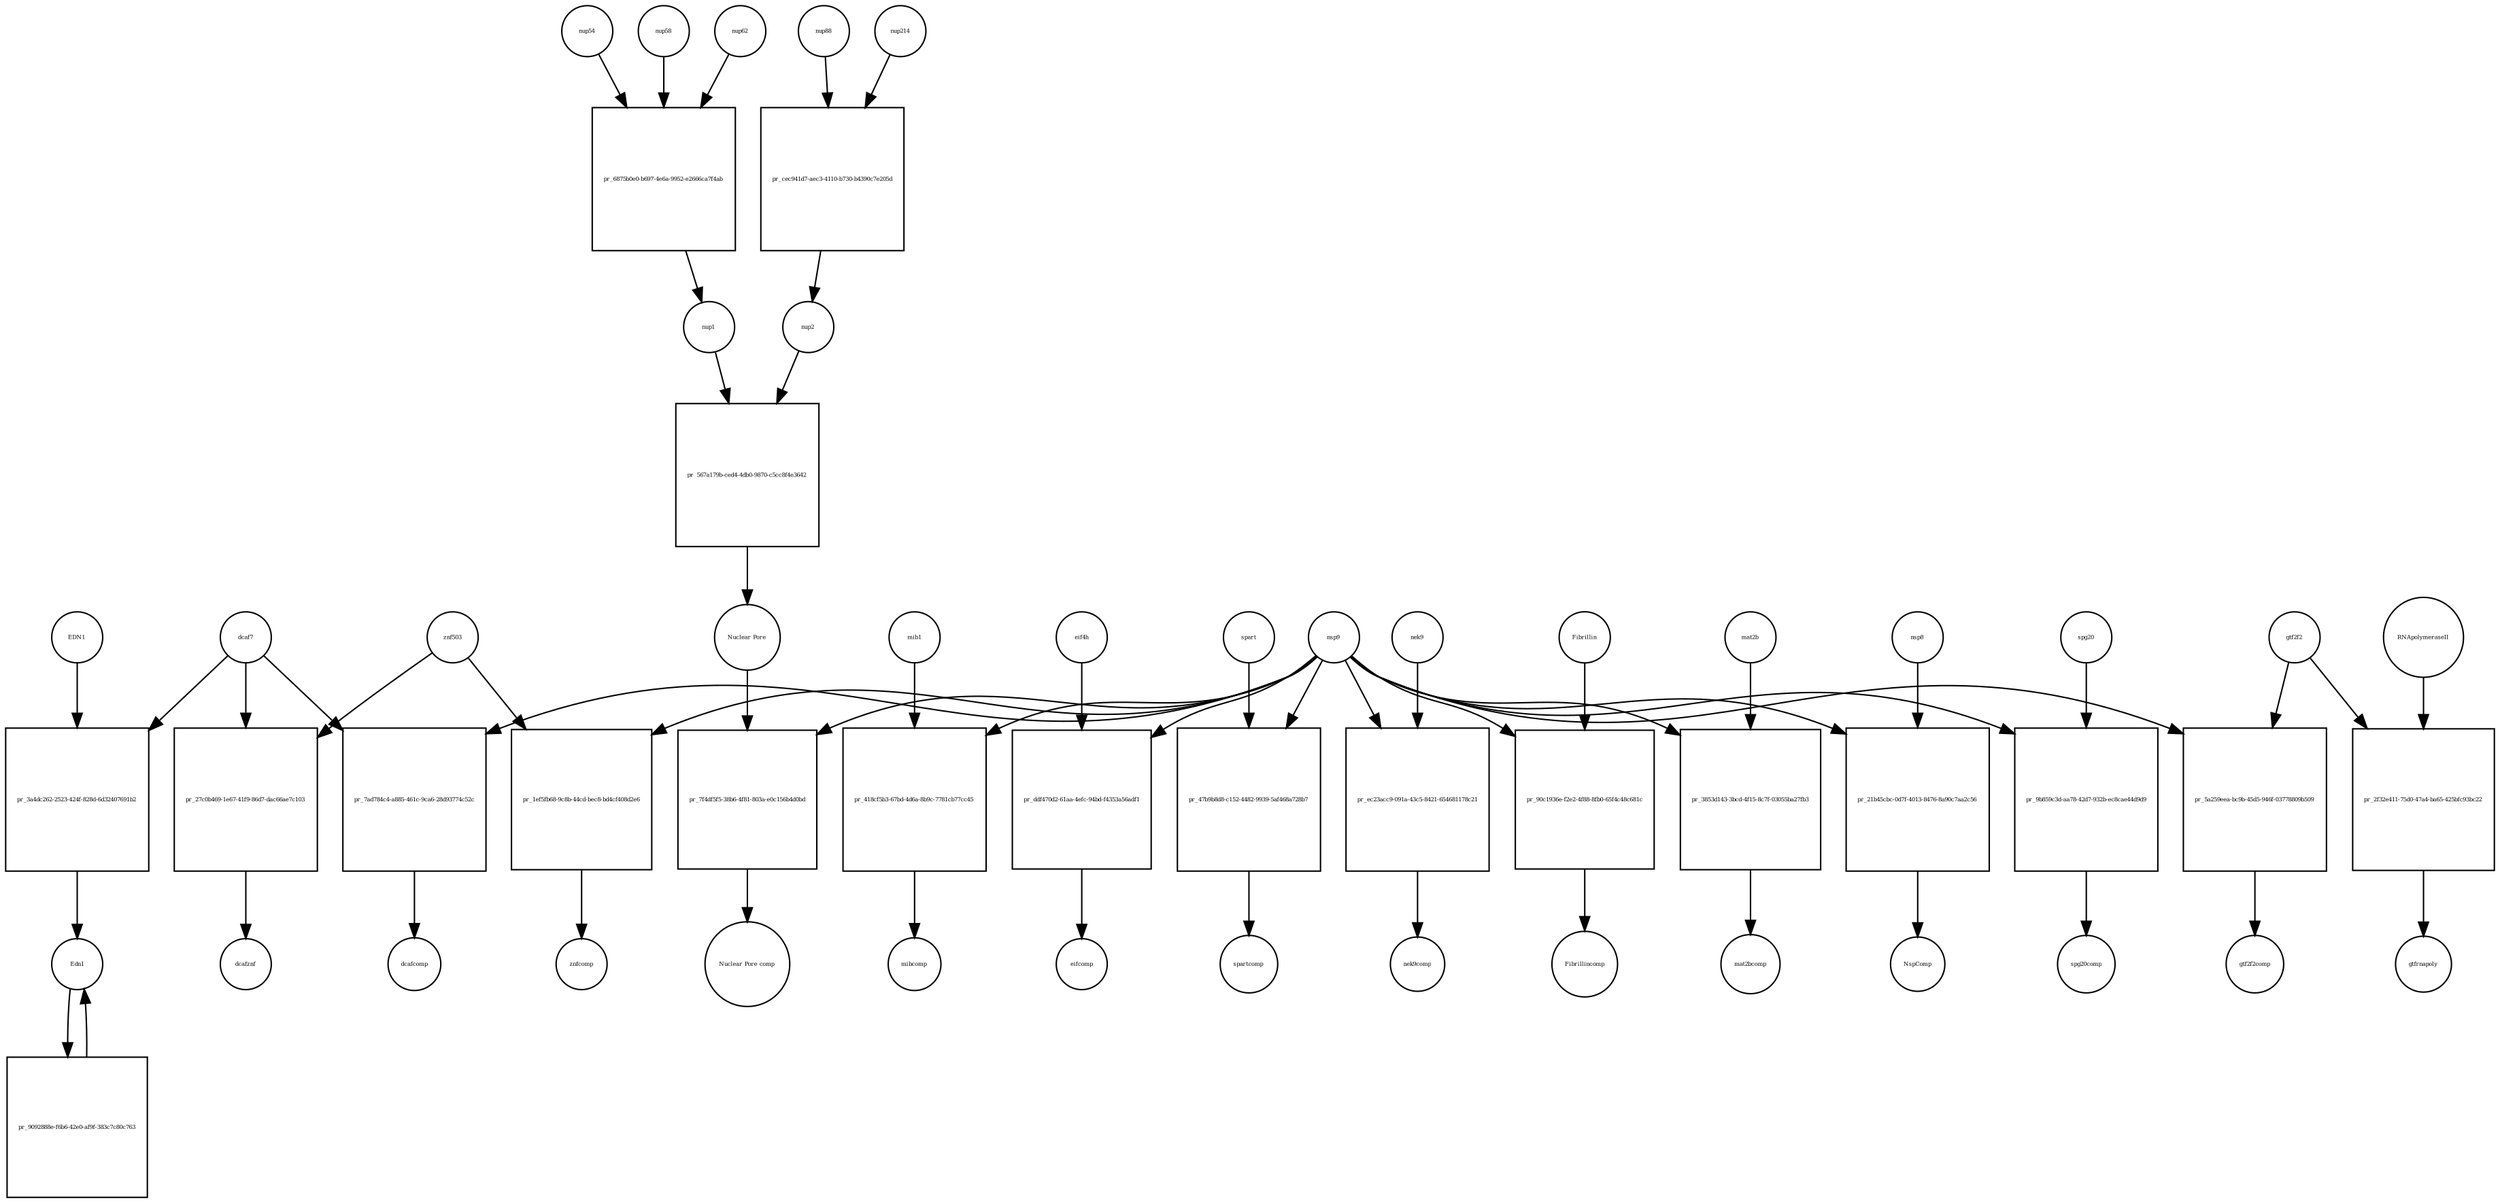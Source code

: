 strict digraph  {
nup1 [annotation="", bipartite=0, cls=complex, fontsize=4, label=nup1, shape=circle];
"pr_567a179b-ced4-4db0-9870-c5cc8f4e3642" [annotation="", bipartite=1, cls=process, fontsize=4, label="pr_567a179b-ced4-4db0-9870-c5cc8f4e3642", shape=square];
nup2 [annotation="", bipartite=0, cls=complex, fontsize=4, label=nup2, shape=circle];
"Nuclear Pore" [annotation="", bipartite=0, cls=complex, fontsize=4, label="Nuclear Pore", shape=circle];
nup214 [annotation=urn_miriam_uniprot_P35658, bipartite=0, cls=macromolecule, fontsize=4, label=nup214, shape=circle];
"pr_cec941d7-aec3-4110-b730-b4390c7e205d" [annotation="", bipartite=1, cls=process, fontsize=4, label="pr_cec941d7-aec3-4110-b730-b4390c7e205d", shape=square];
nup88 [annotation=urn_miriam_uniprot_Q99567, bipartite=0, cls=macromolecule, fontsize=4, label=nup88, shape=circle];
nup54 [annotation=urn_miriam_uniprot_Q7Z3B4, bipartite=0, cls=macromolecule, fontsize=4, label=nup54, shape=circle];
"pr_6875b0e0-b697-4e6a-9952-e2666ca7f4ab" [annotation="", bipartite=1, cls=process, fontsize=4, label="pr_6875b0e0-b697-4e6a-9952-e2666ca7f4ab", shape=square];
nup58 [annotation=urn_miriam_uniprot_Q9BVL2, bipartite=0, cls=macromolecule, fontsize=4, label=nup58, shape=circle];
nup62 [annotation=urn_miriam_uniprot_P37198, bipartite=0, cls=macromolecule, fontsize=4, label=nup62, shape=circle];
nsp9 [annotation=urn_miriam_uniprot_P0DTD1, bipartite=0, cls=macromolecule, fontsize=4, label=nsp9, shape=circle];
"pr_7f4df5f5-38b6-4f81-803a-e0c156b4d0bd" [annotation="", bipartite=1, cls=process, fontsize=4, label="pr_7f4df5f5-38b6-4f81-803a-e0c156b4d0bd", shape=square];
"Nuclear Pore comp" [annotation="", bipartite=0, cls=complex, fontsize=4, label="Nuclear Pore comp", shape=circle];
znf503 [annotation=urn_miriam_uniprot_Q96F45, bipartite=0, cls=macromolecule, fontsize=4, label=znf503, shape=circle];
"pr_27c0b469-1e67-41f9-86d7-dac66ae7c103" [annotation="", bipartite=1, cls=process, fontsize=4, label="pr_27c0b469-1e67-41f9-86d7-dac66ae7c103", shape=square];
dcaf7 [annotation=urn_miriam_uniprot_P61962, bipartite=0, cls=macromolecule, fontsize=4, label=dcaf7, shape=circle];
dcafznf [annotation="", bipartite=0, cls=complex, fontsize=4, label=dcafznf, shape=circle];
mib1 [annotation=urn_miriam_uniprot_Q86YT6, bipartite=0, cls=macromolecule, fontsize=4, label=mib1, shape=circle];
"pr_418cf5b3-67bd-4d6a-8b9c-7781cb77cc45" [annotation="", bipartite=1, cls=process, fontsize=4, label="pr_418cf5b3-67bd-4d6a-8b9c-7781cb77cc45", shape=square];
mibcomp [annotation="", bipartite=0, cls=complex, fontsize=4, label=mibcomp, shape=circle];
"pr_1ef5fb68-9c8b-44cd-bec8-bd4cf408d2e6" [annotation="", bipartite=1, cls=process, fontsize=4, label="pr_1ef5fb68-9c8b-44cd-bec8-bd4cf408d2e6", shape=square];
znfcomp [annotation="", bipartite=0, cls=complex, fontsize=4, label=znfcomp, shape=circle];
"pr_7ad784c4-a885-461c-9ca6-28d93774c52c" [annotation="", bipartite=1, cls=process, fontsize=4, label="pr_7ad784c4-a885-461c-9ca6-28d93774c52c", shape=square];
dcafcomp [annotation="", bipartite=0, cls=complex, fontsize=4, label=dcafcomp, shape=circle];
"pr_ddf470d2-61aa-4efc-94bd-f4353a56adf1" [annotation="", bipartite=1, cls=process, fontsize=4, label="pr_ddf470d2-61aa-4efc-94bd-f4353a56adf1", shape=square];
eif4h [annotation=urn_miriam_uniprot_Q15056, bipartite=0, cls=macromolecule, fontsize=4, label=eif4h, shape=circle];
eifcomp [annotation="", bipartite=0, cls=complex, fontsize=4, label=eifcomp, shape=circle];
spart [annotation=urn_miriam_uniprot_Q8N0X7, bipartite=0, cls=macromolecule, fontsize=4, label=spart, shape=circle];
"pr_47b9b8d8-c152-4482-9939-5af468a728b7" [annotation="", bipartite=1, cls=process, fontsize=4, label="pr_47b9b8d8-c152-4482-9939-5af468a728b7", shape=square];
spartcomp [annotation="", bipartite=0, cls=complex, fontsize=4, label=spartcomp, shape=circle];
"pr_ec23acc9-091a-43c5-8421-654681178c21" [annotation="", bipartite=1, cls=process, fontsize=4, label="pr_ec23acc9-091a-43c5-8421-654681178c21", shape=square];
nek9 [annotation=urn_miriam_uniprot_Q8TD19, bipartite=0, cls=macromolecule, fontsize=4, label=nek9, shape=circle];
nek9comp [annotation="", bipartite=0, cls=complex, fontsize=4, label=nek9comp, shape=circle];
"pr_90c1936e-f2e2-4f88-8fb0-65f4c48c681c" [annotation="", bipartite=1, cls=process, fontsize=4, label="pr_90c1936e-f2e2-4f88-8fb0-65f4c48c681c", shape=square];
Fibrillin [annotation="", bipartite=0, cls=complex, fontsize=4, label=Fibrillin, shape=circle];
Fibrillincomp [annotation="", bipartite=0, cls=complex, fontsize=4, label=Fibrillincomp, shape=circle];
gtf2f2 [annotation=urn_miriam_uniprot_P13984, bipartite=0, cls=macromolecule, fontsize=4, label=gtf2f2, shape=circle];
"pr_5a259eea-bc9b-45d5-946f-03778809b509" [annotation="", bipartite=1, cls=process, fontsize=4, label="pr_5a259eea-bc9b-45d5-946f-03778809b509", shape=square];
gtf2f2comp [annotation="", bipartite=0, cls=complex, fontsize=4, label=gtf2f2comp, shape=circle];
mat2b [annotation=urn_miriam_uniprot_Q9NZL9, bipartite=0, cls=macromolecule, fontsize=4, label=mat2b, shape=circle];
"pr_3853d143-3bcd-4f15-8c7f-03055ba27fb3" [annotation="", bipartite=1, cls=process, fontsize=4, label="pr_3853d143-3bcd-4f15-8c7f-03055ba27fb3", shape=square];
mat2bcomp [annotation="", bipartite=0, cls=complex, fontsize=4, label=mat2bcomp, shape=circle];
Edn1 [annotation="", bipartite=0, cls="nucleic acid feature", fontsize=4, label=Edn1, shape=circle];
"pr_9092888e-f6b6-42e0-af9f-383c7c80c763" [annotation="", bipartite=1, cls=process, fontsize=4, label="pr_9092888e-f6b6-42e0-af9f-383c7c80c763", shape=square];
EDN1 [annotation="", bipartite=0, cls="nucleic acid feature", fontsize=4, label=EDN1, shape=circle];
"pr_3a4dc262-2523-424f-828d-6d32407691b2" [annotation="", bipartite=1, cls=process, fontsize=4, label="pr_3a4dc262-2523-424f-828d-6d32407691b2", shape=square];
RNApolymeraseII [annotation=urn_miriam_uniprot_P30876, bipartite=0, cls=macromolecule, fontsize=4, label=RNApolymeraseII, shape=circle];
"pr_2f32e411-75d0-47a4-ba65-425bfc93bc22" [annotation="", bipartite=1, cls=process, fontsize=4, label="pr_2f32e411-75d0-47a4-ba65-425bfc93bc22", shape=square];
gtfrnapoly [annotation="", bipartite=0, cls=complex, fontsize=4, label=gtfrnapoly, shape=circle];
"pr_21b45cbc-0d7f-4013-8476-8a90c7aa2c56" [annotation="", bipartite=1, cls=process, fontsize=4, label="pr_21b45cbc-0d7f-4013-8476-8a90c7aa2c56", shape=square];
nsp8 [annotation=urn_miriam_uniprot_P0DTD1, bipartite=0, cls=macromolecule, fontsize=4, label=nsp8, shape=circle];
NspComp [annotation="", bipartite=0, cls=complex, fontsize=4, label=NspComp, shape=circle];
"pr_9b859c3d-aa78-42d7-932b-ec8cae44d9d9" [annotation="", bipartite=1, cls=process, fontsize=4, label="pr_9b859c3d-aa78-42d7-932b-ec8cae44d9d9", shape=square];
spg20 [annotation="", bipartite=0, cls=macromolecule, fontsize=4, label=spg20, shape=circle];
spg20comp [annotation="", bipartite=0, cls=complex, fontsize=4, label=spg20comp, shape=circle];
nup1 -> "pr_567a179b-ced4-4db0-9870-c5cc8f4e3642"  [annotation="", interaction_type=consumption];
"pr_567a179b-ced4-4db0-9870-c5cc8f4e3642" -> "Nuclear Pore"  [annotation="", interaction_type=production];
nup2 -> "pr_567a179b-ced4-4db0-9870-c5cc8f4e3642"  [annotation="", interaction_type=consumption];
"Nuclear Pore" -> "pr_7f4df5f5-38b6-4f81-803a-e0c156b4d0bd"  [annotation="", interaction_type=consumption];
nup214 -> "pr_cec941d7-aec3-4110-b730-b4390c7e205d"  [annotation="", interaction_type=consumption];
"pr_cec941d7-aec3-4110-b730-b4390c7e205d" -> nup2  [annotation="", interaction_type=production];
nup88 -> "pr_cec941d7-aec3-4110-b730-b4390c7e205d"  [annotation="", interaction_type=consumption];
nup54 -> "pr_6875b0e0-b697-4e6a-9952-e2666ca7f4ab"  [annotation="", interaction_type=consumption];
"pr_6875b0e0-b697-4e6a-9952-e2666ca7f4ab" -> nup1  [annotation="", interaction_type=production];
nup58 -> "pr_6875b0e0-b697-4e6a-9952-e2666ca7f4ab"  [annotation="", interaction_type=consumption];
nup62 -> "pr_6875b0e0-b697-4e6a-9952-e2666ca7f4ab"  [annotation="", interaction_type=consumption];
nsp9 -> "pr_7f4df5f5-38b6-4f81-803a-e0c156b4d0bd"  [annotation="", interaction_type=consumption];
nsp9 -> "pr_418cf5b3-67bd-4d6a-8b9c-7781cb77cc45"  [annotation="", interaction_type=consumption];
nsp9 -> "pr_1ef5fb68-9c8b-44cd-bec8-bd4cf408d2e6"  [annotation="", interaction_type=consumption];
nsp9 -> "pr_7ad784c4-a885-461c-9ca6-28d93774c52c"  [annotation="", interaction_type=consumption];
nsp9 -> "pr_ddf470d2-61aa-4efc-94bd-f4353a56adf1"  [annotation="", interaction_type=consumption];
nsp9 -> "pr_47b9b8d8-c152-4482-9939-5af468a728b7"  [annotation="", interaction_type=consumption];
nsp9 -> "pr_ec23acc9-091a-43c5-8421-654681178c21"  [annotation="", interaction_type=consumption];
nsp9 -> "pr_90c1936e-f2e2-4f88-8fb0-65f4c48c681c"  [annotation="", interaction_type=consumption];
nsp9 -> "pr_5a259eea-bc9b-45d5-946f-03778809b509"  [annotation="", interaction_type=consumption];
nsp9 -> "pr_3853d143-3bcd-4f15-8c7f-03055ba27fb3"  [annotation="", interaction_type=consumption];
nsp9 -> "pr_21b45cbc-0d7f-4013-8476-8a90c7aa2c56"  [annotation="", interaction_type=consumption];
nsp9 -> "pr_9b859c3d-aa78-42d7-932b-ec8cae44d9d9"  [annotation="", interaction_type=consumption];
"pr_7f4df5f5-38b6-4f81-803a-e0c156b4d0bd" -> "Nuclear Pore comp"  [annotation="", interaction_type=production];
znf503 -> "pr_27c0b469-1e67-41f9-86d7-dac66ae7c103"  [annotation="", interaction_type=consumption];
znf503 -> "pr_1ef5fb68-9c8b-44cd-bec8-bd4cf408d2e6"  [annotation="", interaction_type=consumption];
"pr_27c0b469-1e67-41f9-86d7-dac66ae7c103" -> dcafznf  [annotation="", interaction_type=production];
dcaf7 -> "pr_27c0b469-1e67-41f9-86d7-dac66ae7c103"  [annotation="", interaction_type=consumption];
dcaf7 -> "pr_7ad784c4-a885-461c-9ca6-28d93774c52c"  [annotation="", interaction_type=consumption];
dcaf7 -> "pr_3a4dc262-2523-424f-828d-6d32407691b2"  [annotation=urn_miriam_pubmed_27880803, interaction_type=catalysis];
mib1 -> "pr_418cf5b3-67bd-4d6a-8b9c-7781cb77cc45"  [annotation="", interaction_type=consumption];
"pr_418cf5b3-67bd-4d6a-8b9c-7781cb77cc45" -> mibcomp  [annotation="", interaction_type=production];
"pr_1ef5fb68-9c8b-44cd-bec8-bd4cf408d2e6" -> znfcomp  [annotation="", interaction_type=production];
"pr_7ad784c4-a885-461c-9ca6-28d93774c52c" -> dcafcomp  [annotation="", interaction_type=production];
"pr_ddf470d2-61aa-4efc-94bd-f4353a56adf1" -> eifcomp  [annotation="", interaction_type=production];
eif4h -> "pr_ddf470d2-61aa-4efc-94bd-f4353a56adf1"  [annotation="", interaction_type=consumption];
spart -> "pr_47b9b8d8-c152-4482-9939-5af468a728b7"  [annotation="", interaction_type=consumption];
"pr_47b9b8d8-c152-4482-9939-5af468a728b7" -> spartcomp  [annotation="", interaction_type=production];
"pr_ec23acc9-091a-43c5-8421-654681178c21" -> nek9comp  [annotation="", interaction_type=production];
nek9 -> "pr_ec23acc9-091a-43c5-8421-654681178c21"  [annotation="", interaction_type=consumption];
"pr_90c1936e-f2e2-4f88-8fb0-65f4c48c681c" -> Fibrillincomp  [annotation="", interaction_type=production];
Fibrillin -> "pr_90c1936e-f2e2-4f88-8fb0-65f4c48c681c"  [annotation="", interaction_type=consumption];
gtf2f2 -> "pr_5a259eea-bc9b-45d5-946f-03778809b509"  [annotation="", interaction_type=consumption];
gtf2f2 -> "pr_2f32e411-75d0-47a4-ba65-425bfc93bc22"  [annotation="", interaction_type=consumption];
"pr_5a259eea-bc9b-45d5-946f-03778809b509" -> gtf2f2comp  [annotation="", interaction_type=production];
mat2b -> "pr_3853d143-3bcd-4f15-8c7f-03055ba27fb3"  [annotation="", interaction_type=consumption];
"pr_3853d143-3bcd-4f15-8c7f-03055ba27fb3" -> mat2bcomp  [annotation="", interaction_type=production];
Edn1 -> "pr_9092888e-f6b6-42e0-af9f-383c7c80c763"  [annotation="", interaction_type=consumption];
"pr_9092888e-f6b6-42e0-af9f-383c7c80c763" -> Edn1  [annotation="", interaction_type=production];
EDN1 -> "pr_3a4dc262-2523-424f-828d-6d32407691b2"  [annotation="", interaction_type=consumption];
"pr_3a4dc262-2523-424f-828d-6d32407691b2" -> Edn1  [annotation="", interaction_type=production];
RNApolymeraseII -> "pr_2f32e411-75d0-47a4-ba65-425bfc93bc22"  [annotation="", interaction_type=consumption];
"pr_2f32e411-75d0-47a4-ba65-425bfc93bc22" -> gtfrnapoly  [annotation="", interaction_type=production];
"pr_21b45cbc-0d7f-4013-8476-8a90c7aa2c56" -> NspComp  [annotation="", interaction_type=production];
nsp8 -> "pr_21b45cbc-0d7f-4013-8476-8a90c7aa2c56"  [annotation="", interaction_type=consumption];
"pr_9b859c3d-aa78-42d7-932b-ec8cae44d9d9" -> spg20comp  [annotation="", interaction_type=production];
spg20 -> "pr_9b859c3d-aa78-42d7-932b-ec8cae44d9d9"  [annotation="", interaction_type=consumption];
}
